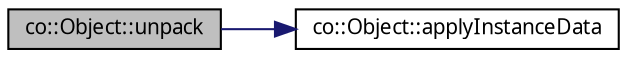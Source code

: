 digraph "co::Object::unpack"
{
  edge [fontname="Sans",fontsize="10",labelfontname="Sans",labelfontsize="10"];
  node [fontname="Sans",fontsize="10",shape=record];
  rankdir="LR";
  Node1 [label="co::Object::unpack",height=0.2,width=0.4,color="black", fillcolor="grey75", style="filled" fontcolor="black"];
  Node1 -> Node2 [color="midnightblue",fontsize="10",style="solid",fontname="Sans"];
  Node2 [label="co::Object::applyInstanceData",height=0.2,width=0.4,color="black", fillcolor="white", style="filled",URL="$classco_1_1Object.html#ad5d185282f6677499100df40e462e1b1",tooltip="Deserialize the instance data. "];
}
